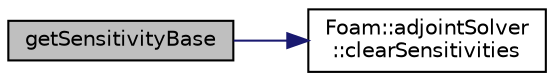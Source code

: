 digraph "getSensitivityBase"
{
  bgcolor="transparent";
  edge [fontname="Helvetica",fontsize="10",labelfontname="Helvetica",labelfontsize="10"];
  node [fontname="Helvetica",fontsize="10",shape=record];
  rankdir="LR";
  Node1 [label="getSensitivityBase",height=0.2,width=0.4,color="black", fillcolor="grey75", style="filled" fontcolor="black"];
  Node1 -> Node2 [color="midnightblue",fontsize="10",style="solid",fontname="Helvetica"];
  Node2 [label="Foam::adjointSolver\l::clearSensitivities",height=0.2,width=0.4,color="black",URL="$classFoam_1_1adjointSolver.html#a0b3c4236c3c083bec19fde4d3eec3fb3",tooltip="Clears the sensitivity field known by the adjoint solver. "];
}
